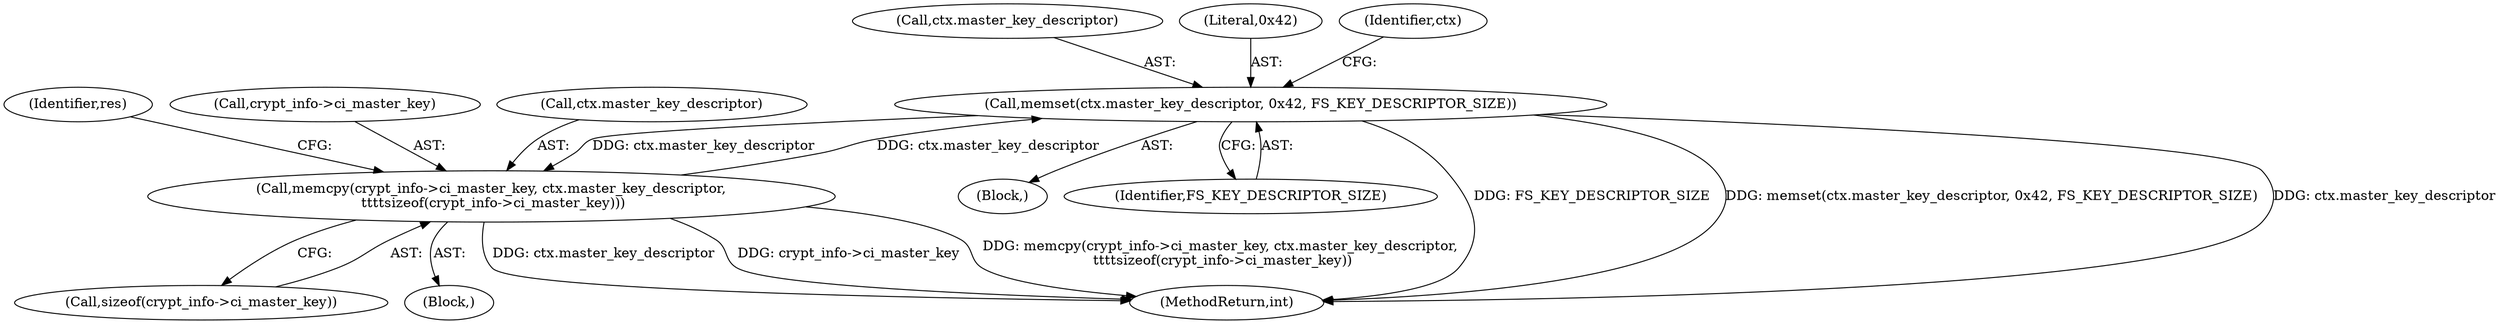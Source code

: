 digraph "0_linux_1b53cf9815bb4744958d41f3795d5d5a1d365e2d_1@API" {
"1000212" [label="(Call,memset(ctx.master_key_descriptor, 0x42, FS_KEY_DESCRIPTOR_SIZE))"];
"1000288" [label="(Call,memcpy(crypt_info->ci_master_key, ctx.master_key_descriptor,\n \t\t\t\tsizeof(crypt_info->ci_master_key)))"];
"1000212" [label="(Call,memset(ctx.master_key_descriptor, 0x42, FS_KEY_DESCRIPTOR_SIZE))"];
"1000295" [label="(Call,sizeof(crypt_info->ci_master_key))"];
"1000300" [label="(Identifier,res)"];
"1000288" [label="(Call,memcpy(crypt_info->ci_master_key, ctx.master_key_descriptor,\n \t\t\t\tsizeof(crypt_info->ci_master_key)))"];
"1000213" [label="(Call,ctx.master_key_descriptor)"];
"1000212" [label="(Call,memset(ctx.master_key_descriptor, 0x42, FS_KEY_DESCRIPTOR_SIZE))"];
"1000289" [label="(Call,crypt_info->ci_master_key)"];
"1000216" [label="(Literal,0x42)"];
"1000292" [label="(Call,ctx.master_key_descriptor)"];
"1000181" [label="(Block,)"];
"1000231" [label="(Identifier,ctx)"];
"1000104" [label="(Block,)"];
"1000217" [label="(Identifier,FS_KEY_DESCRIPTOR_SIZE)"];
"1000454" [label="(MethodReturn,int)"];
"1000212" -> "1000181"  [label="AST: "];
"1000212" -> "1000217"  [label="CFG: "];
"1000213" -> "1000212"  [label="AST: "];
"1000216" -> "1000212"  [label="AST: "];
"1000217" -> "1000212"  [label="AST: "];
"1000231" -> "1000212"  [label="CFG: "];
"1000212" -> "1000454"  [label="DDG: FS_KEY_DESCRIPTOR_SIZE"];
"1000212" -> "1000454"  [label="DDG: memset(ctx.master_key_descriptor, 0x42, FS_KEY_DESCRIPTOR_SIZE)"];
"1000212" -> "1000454"  [label="DDG: ctx.master_key_descriptor"];
"1000288" -> "1000212"  [label="DDG: ctx.master_key_descriptor"];
"1000212" -> "1000288"  [label="DDG: ctx.master_key_descriptor"];
"1000288" -> "1000104"  [label="AST: "];
"1000288" -> "1000295"  [label="CFG: "];
"1000289" -> "1000288"  [label="AST: "];
"1000292" -> "1000288"  [label="AST: "];
"1000295" -> "1000288"  [label="AST: "];
"1000300" -> "1000288"  [label="CFG: "];
"1000288" -> "1000454"  [label="DDG: ctx.master_key_descriptor"];
"1000288" -> "1000454"  [label="DDG: crypt_info->ci_master_key"];
"1000288" -> "1000454"  [label="DDG: memcpy(crypt_info->ci_master_key, ctx.master_key_descriptor,\n \t\t\t\tsizeof(crypt_info->ci_master_key))"];
}
